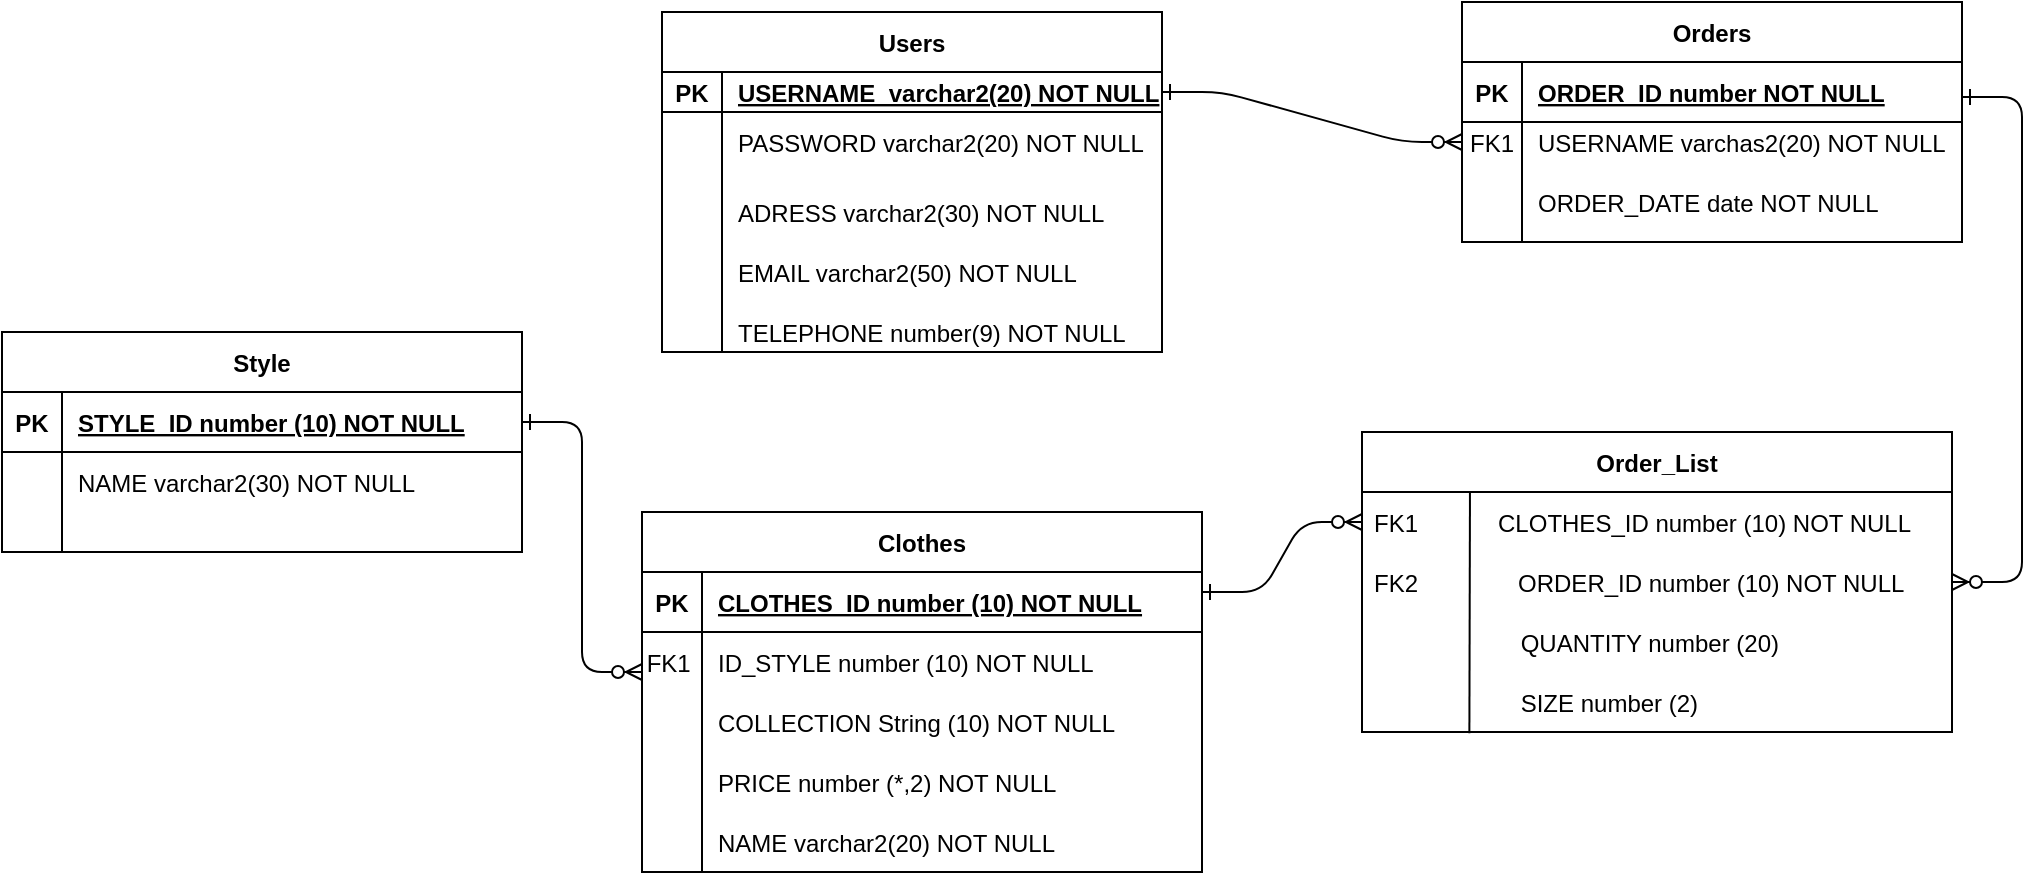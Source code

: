 <mxfile version="15.4.0" type="device" pages="4"><diagram id="R2lEEEUBdFMjLlhIrx00" name="Page-1"><mxGraphModel dx="1852" dy="1681" grid="1" gridSize="10" guides="1" tooltips="1" connect="1" arrows="1" fold="1" page="1" pageScale="1" pageWidth="850" pageHeight="1100" math="0" shadow="0" extFonts="Permanent Marker^https://fonts.googleapis.com/css?family=Permanent+Marker"><root><mxCell id="0"/><mxCell id="1" parent="0"/><mxCell id="C-vyLk0tnHw3VtMMgP7b-1" value="" style="edgeStyle=entityRelationEdgeStyle;endArrow=ERzeroToMany;startArrow=ERone;endFill=1;startFill=0;" parent="1" source="C-vyLk0tnHw3VtMMgP7b-24" target="C-vyLk0tnHw3VtMMgP7b-6" edge="1"><mxGeometry width="100" height="100" relative="1" as="geometry"><mxPoint x="340" y="720" as="sourcePoint"/><mxPoint x="440" y="620" as="targetPoint"/></mxGeometry></mxCell><mxCell id="C-vyLk0tnHw3VtMMgP7b-2" value="Orders" style="shape=table;startSize=30;container=1;collapsible=1;childLayout=tableLayout;fixedRows=1;rowLines=0;fontStyle=1;align=center;resizeLast=1;" parent="1" vertex="1"><mxGeometry x="470" y="-65" width="250" height="120" as="geometry"/></mxCell><mxCell id="C-vyLk0tnHw3VtMMgP7b-3" value="" style="shape=partialRectangle;collapsible=0;dropTarget=0;pointerEvents=0;fillColor=none;points=[[0,0.5],[1,0.5]];portConstraint=eastwest;top=0;left=0;right=0;bottom=1;" parent="C-vyLk0tnHw3VtMMgP7b-2" vertex="1"><mxGeometry y="30" width="250" height="30" as="geometry"/></mxCell><mxCell id="C-vyLk0tnHw3VtMMgP7b-4" value="PK" style="shape=partialRectangle;overflow=hidden;connectable=0;fillColor=none;top=0;left=0;bottom=0;right=0;fontStyle=1;" parent="C-vyLk0tnHw3VtMMgP7b-3" vertex="1"><mxGeometry width="30" height="30" as="geometry"><mxRectangle width="30" height="30" as="alternateBounds"/></mxGeometry></mxCell><mxCell id="C-vyLk0tnHw3VtMMgP7b-5" value="ORDER_ID number NOT NULL " style="shape=partialRectangle;overflow=hidden;connectable=0;fillColor=none;top=0;left=0;bottom=0;right=0;align=left;spacingLeft=6;fontStyle=5;" parent="C-vyLk0tnHw3VtMMgP7b-3" vertex="1"><mxGeometry x="30" width="220" height="30" as="geometry"><mxRectangle width="220" height="30" as="alternateBounds"/></mxGeometry></mxCell><mxCell id="C-vyLk0tnHw3VtMMgP7b-6" value="" style="shape=partialRectangle;collapsible=0;dropTarget=0;pointerEvents=0;fillColor=none;points=[[0,0.5],[1,0.5]];portConstraint=eastwest;top=0;left=0;right=0;bottom=0;" parent="C-vyLk0tnHw3VtMMgP7b-2" vertex="1"><mxGeometry y="60" width="250" height="20" as="geometry"/></mxCell><mxCell id="C-vyLk0tnHw3VtMMgP7b-7" value="FK1" style="shape=partialRectangle;overflow=hidden;connectable=0;fillColor=none;top=0;left=0;bottom=0;right=0;" parent="C-vyLk0tnHw3VtMMgP7b-6" vertex="1"><mxGeometry width="30" height="20" as="geometry"><mxRectangle width="30" height="20" as="alternateBounds"/></mxGeometry></mxCell><mxCell id="C-vyLk0tnHw3VtMMgP7b-8" value="USERNAME varchas2(20) NOT NULL" style="shape=partialRectangle;overflow=hidden;connectable=0;fillColor=none;top=0;left=0;bottom=0;right=0;align=left;spacingLeft=6;" parent="C-vyLk0tnHw3VtMMgP7b-6" vertex="1"><mxGeometry x="30" width="220" height="20" as="geometry"><mxRectangle width="220" height="20" as="alternateBounds"/></mxGeometry></mxCell><mxCell id="C-vyLk0tnHw3VtMMgP7b-9" value="" style="shape=partialRectangle;collapsible=0;dropTarget=0;pointerEvents=0;fillColor=none;points=[[0,0.5],[1,0.5]];portConstraint=eastwest;top=0;left=0;right=0;bottom=0;" parent="C-vyLk0tnHw3VtMMgP7b-2" vertex="1"><mxGeometry y="80" width="250" height="40" as="geometry"/></mxCell><mxCell id="C-vyLk0tnHw3VtMMgP7b-10" value="" style="shape=partialRectangle;overflow=hidden;connectable=0;fillColor=none;top=0;left=0;bottom=0;right=0;" parent="C-vyLk0tnHw3VtMMgP7b-9" vertex="1"><mxGeometry width="30" height="40" as="geometry"><mxRectangle width="30" height="40" as="alternateBounds"/></mxGeometry></mxCell><mxCell id="C-vyLk0tnHw3VtMMgP7b-11" value="" style="shape=partialRectangle;overflow=hidden;connectable=0;fillColor=none;top=0;left=0;bottom=0;right=0;align=left;spacingLeft=6;" parent="C-vyLk0tnHw3VtMMgP7b-9" vertex="1"><mxGeometry x="30" width="220" height="40" as="geometry"><mxRectangle width="220" height="40" as="alternateBounds"/></mxGeometry></mxCell><mxCell id="C-vyLk0tnHw3VtMMgP7b-13" value="Clothes" style="shape=table;startSize=30;container=1;collapsible=1;childLayout=tableLayout;fixedRows=1;rowLines=0;fontStyle=1;align=center;resizeLast=1;" parent="1" vertex="1"><mxGeometry x="60" y="190" width="280" height="180" as="geometry"/></mxCell><mxCell id="C-vyLk0tnHw3VtMMgP7b-14" value="" style="shape=partialRectangle;collapsible=0;dropTarget=0;pointerEvents=0;fillColor=none;points=[[0,0.5],[1,0.5]];portConstraint=eastwest;top=0;left=0;right=0;bottom=1;" parent="C-vyLk0tnHw3VtMMgP7b-13" vertex="1"><mxGeometry y="30" width="280" height="30" as="geometry"/></mxCell><mxCell id="C-vyLk0tnHw3VtMMgP7b-15" value="PK" style="shape=partialRectangle;overflow=hidden;connectable=0;fillColor=none;top=0;left=0;bottom=0;right=0;fontStyle=1;" parent="C-vyLk0tnHw3VtMMgP7b-14" vertex="1"><mxGeometry width="30" height="30" as="geometry"><mxRectangle width="30" height="30" as="alternateBounds"/></mxGeometry></mxCell><mxCell id="C-vyLk0tnHw3VtMMgP7b-16" value="CLOTHES_ID number (10) NOT NULL " style="shape=partialRectangle;overflow=hidden;connectable=0;fillColor=none;top=0;left=0;bottom=0;right=0;align=left;spacingLeft=6;fontStyle=5;" parent="C-vyLk0tnHw3VtMMgP7b-14" vertex="1"><mxGeometry x="30" width="250" height="30" as="geometry"><mxRectangle width="250" height="30" as="alternateBounds"/></mxGeometry></mxCell><mxCell id="C-vyLk0tnHw3VtMMgP7b-17" value="" style="shape=partialRectangle;collapsible=0;dropTarget=0;pointerEvents=0;fillColor=none;points=[[0,0.5],[1,0.5]];portConstraint=eastwest;top=0;left=0;right=0;bottom=0;" parent="C-vyLk0tnHw3VtMMgP7b-13" vertex="1"><mxGeometry y="60" width="280" height="30" as="geometry"/></mxCell><mxCell id="C-vyLk0tnHw3VtMMgP7b-18" value="FK1 " style="shape=partialRectangle;overflow=hidden;connectable=0;fillColor=none;top=0;left=0;bottom=0;right=0;" parent="C-vyLk0tnHw3VtMMgP7b-17" vertex="1"><mxGeometry width="30" height="30" as="geometry"><mxRectangle width="30" height="30" as="alternateBounds"/></mxGeometry></mxCell><mxCell id="C-vyLk0tnHw3VtMMgP7b-19" value="ID_STYLE number (10) NOT NULL" style="shape=partialRectangle;overflow=hidden;connectable=0;fillColor=none;top=0;left=0;bottom=0;right=0;align=left;spacingLeft=6;" parent="C-vyLk0tnHw3VtMMgP7b-17" vertex="1"><mxGeometry x="30" width="250" height="30" as="geometry"><mxRectangle width="250" height="30" as="alternateBounds"/></mxGeometry></mxCell><mxCell id="C-vyLk0tnHw3VtMMgP7b-20" value="" style="shape=partialRectangle;collapsible=0;dropTarget=0;pointerEvents=0;fillColor=none;points=[[0,0.5],[1,0.5]];portConstraint=eastwest;top=0;left=0;right=0;bottom=0;" parent="C-vyLk0tnHw3VtMMgP7b-13" vertex="1"><mxGeometry y="90" width="280" height="30" as="geometry"/></mxCell><mxCell id="C-vyLk0tnHw3VtMMgP7b-21" value="" style="shape=partialRectangle;overflow=hidden;connectable=0;fillColor=none;top=0;left=0;bottom=0;right=0;" parent="C-vyLk0tnHw3VtMMgP7b-20" vertex="1"><mxGeometry width="30" height="30" as="geometry"><mxRectangle width="30" height="30" as="alternateBounds"/></mxGeometry></mxCell><mxCell id="C-vyLk0tnHw3VtMMgP7b-22" value="" style="shape=partialRectangle;overflow=hidden;connectable=0;fillColor=none;top=0;left=0;bottom=0;right=0;align=left;spacingLeft=6;" parent="C-vyLk0tnHw3VtMMgP7b-20" vertex="1"><mxGeometry x="30" width="250" height="30" as="geometry"><mxRectangle width="250" height="30" as="alternateBounds"/></mxGeometry></mxCell><mxCell id="C-vyLk0tnHw3VtMMgP7b-23" value="Users" style="shape=table;startSize=30;container=1;collapsible=1;childLayout=tableLayout;fixedRows=1;rowLines=0;fontStyle=1;align=center;resizeLast=1;" parent="1" vertex="1"><mxGeometry x="70" y="-60" width="250" height="170" as="geometry"/></mxCell><mxCell id="C-vyLk0tnHw3VtMMgP7b-24" value="" style="shape=partialRectangle;collapsible=0;dropTarget=0;pointerEvents=0;fillColor=none;points=[[0,0.5],[1,0.5]];portConstraint=eastwest;top=0;left=0;right=0;bottom=1;" parent="C-vyLk0tnHw3VtMMgP7b-23" vertex="1"><mxGeometry y="30" width="250" height="20" as="geometry"/></mxCell><mxCell id="C-vyLk0tnHw3VtMMgP7b-25" value="PK" style="shape=partialRectangle;overflow=hidden;connectable=0;fillColor=none;top=0;left=0;bottom=0;right=0;fontStyle=1;" parent="C-vyLk0tnHw3VtMMgP7b-24" vertex="1"><mxGeometry width="30" height="20" as="geometry"><mxRectangle width="30" height="20" as="alternateBounds"/></mxGeometry></mxCell><mxCell id="C-vyLk0tnHw3VtMMgP7b-26" value="USERNAME  varchar2(20) NOT NULL" style="shape=partialRectangle;overflow=hidden;connectable=0;fillColor=none;top=0;left=0;bottom=0;right=0;align=left;spacingLeft=6;fontStyle=5;" parent="C-vyLk0tnHw3VtMMgP7b-24" vertex="1"><mxGeometry x="30" width="220" height="20" as="geometry"><mxRectangle width="220" height="20" as="alternateBounds"/></mxGeometry></mxCell><mxCell id="C-vyLk0tnHw3VtMMgP7b-27" value="" style="shape=partialRectangle;collapsible=0;dropTarget=0;pointerEvents=0;fillColor=none;points=[[0,0.5],[1,0.5]];portConstraint=eastwest;top=0;left=0;right=0;bottom=0;" parent="C-vyLk0tnHw3VtMMgP7b-23" vertex="1"><mxGeometry y="50" width="250" height="30" as="geometry"/></mxCell><mxCell id="C-vyLk0tnHw3VtMMgP7b-28" value="" style="shape=partialRectangle;overflow=hidden;connectable=0;fillColor=none;top=0;left=0;bottom=0;right=0;" parent="C-vyLk0tnHw3VtMMgP7b-27" vertex="1"><mxGeometry width="30" height="30" as="geometry"><mxRectangle width="30" height="30" as="alternateBounds"/></mxGeometry></mxCell><mxCell id="C-vyLk0tnHw3VtMMgP7b-29" value="PASSWORD varchar2(20) NOT NULL" style="shape=partialRectangle;overflow=hidden;connectable=0;fillColor=none;top=0;left=0;bottom=0;right=0;align=left;spacingLeft=6;" parent="C-vyLk0tnHw3VtMMgP7b-27" vertex="1"><mxGeometry x="30" width="220" height="30" as="geometry"><mxRectangle width="220" height="30" as="alternateBounds"/></mxGeometry></mxCell><mxCell id="tKRHExsTgoqtLo0BXKc1-2" value="ADRESS varchar2(30) NOT NULL" style="shape=partialRectangle;overflow=hidden;connectable=0;fillColor=none;top=0;left=0;bottom=0;right=0;align=left;spacingLeft=6;" parent="1" vertex="1"><mxGeometry x="100" y="25" width="220" height="30" as="geometry"><mxRectangle width="220" height="30" as="alternateBounds"/></mxGeometry></mxCell><mxCell id="tKRHExsTgoqtLo0BXKc1-3" value="EMAIL varchar2(50) NOT NULL" style="shape=partialRectangle;overflow=hidden;connectable=0;fillColor=none;top=0;left=0;bottom=0;right=0;align=left;spacingLeft=6;" parent="1" vertex="1"><mxGeometry x="100" y="55" width="220" height="30" as="geometry"><mxRectangle width="220" height="30" as="alternateBounds"/></mxGeometry></mxCell><mxCell id="tKRHExsTgoqtLo0BXKc1-4" value="TELEPHONE number(9) NOT NULL" style="shape=partialRectangle;overflow=hidden;connectable=0;fillColor=none;top=0;left=0;bottom=0;right=0;align=left;spacingLeft=6;" parent="1" vertex="1"><mxGeometry x="100" y="85" width="220" height="30" as="geometry"><mxRectangle width="220" height="30" as="alternateBounds"/></mxGeometry></mxCell><mxCell id="tKRHExsTgoqtLo0BXKc1-6" value="ORDER_DATE date NOT NULL" style="shape=partialRectangle;overflow=hidden;connectable=0;fillColor=none;top=0;left=0;bottom=0;right=0;align=left;spacingLeft=6;" parent="1" vertex="1"><mxGeometry x="500" y="15" width="220" height="40" as="geometry"><mxRectangle width="220" height="40" as="alternateBounds"/></mxGeometry></mxCell><mxCell id="tKRHExsTgoqtLo0BXKc1-10" value="COLLECTION String (10) NOT NULL" style="shape=partialRectangle;overflow=hidden;connectable=0;fillColor=none;top=0;left=0;bottom=0;right=0;align=left;spacingLeft=6;" parent="1" vertex="1"><mxGeometry x="90" y="280" width="240" height="30" as="geometry"><mxRectangle width="220" height="30" as="alternateBounds"/></mxGeometry></mxCell><mxCell id="tKRHExsTgoqtLo0BXKc1-11" value="PRICE number (*,2) NOT NULL" style="shape=partialRectangle;overflow=hidden;connectable=0;fillColor=none;top=0;left=0;bottom=0;right=0;align=left;spacingLeft=6;" parent="1" vertex="1"><mxGeometry x="90" y="310" width="220" height="30" as="geometry"><mxRectangle width="220" height="30" as="alternateBounds"/></mxGeometry></mxCell><mxCell id="tKRHExsTgoqtLo0BXKc1-59" value="Style" style="shape=table;startSize=30;container=1;collapsible=1;childLayout=tableLayout;fixedRows=1;rowLines=0;fontStyle=1;align=center;resizeLast=1;" parent="1" vertex="1"><mxGeometry x="-260" y="100" width="260" height="110" as="geometry"/></mxCell><mxCell id="tKRHExsTgoqtLo0BXKc1-60" value="" style="shape=partialRectangle;collapsible=0;dropTarget=0;pointerEvents=0;fillColor=none;points=[[0,0.5],[1,0.5]];portConstraint=eastwest;top=0;left=0;right=0;bottom=1;" parent="tKRHExsTgoqtLo0BXKc1-59" vertex="1"><mxGeometry y="30" width="260" height="30" as="geometry"/></mxCell><mxCell id="tKRHExsTgoqtLo0BXKc1-61" value="PK" style="shape=partialRectangle;overflow=hidden;connectable=0;fillColor=none;top=0;left=0;bottom=0;right=0;fontStyle=1;" parent="tKRHExsTgoqtLo0BXKc1-60" vertex="1"><mxGeometry width="30" height="30" as="geometry"><mxRectangle width="30" height="30" as="alternateBounds"/></mxGeometry></mxCell><mxCell id="tKRHExsTgoqtLo0BXKc1-62" value="STYLE_ID number (10) NOT NULL " style="shape=partialRectangle;overflow=hidden;connectable=0;fillColor=none;top=0;left=0;bottom=0;right=0;align=left;spacingLeft=6;fontStyle=5;" parent="tKRHExsTgoqtLo0BXKc1-60" vertex="1"><mxGeometry x="30" width="230" height="30" as="geometry"><mxRectangle width="230" height="30" as="alternateBounds"/></mxGeometry></mxCell><mxCell id="tKRHExsTgoqtLo0BXKc1-63" value="" style="shape=partialRectangle;collapsible=0;dropTarget=0;pointerEvents=0;fillColor=none;points=[[0,0.5],[1,0.5]];portConstraint=eastwest;top=0;left=0;right=0;bottom=0;" parent="tKRHExsTgoqtLo0BXKc1-59" vertex="1"><mxGeometry y="60" width="260" height="30" as="geometry"/></mxCell><mxCell id="tKRHExsTgoqtLo0BXKc1-64" value="" style="shape=partialRectangle;overflow=hidden;connectable=0;fillColor=none;top=0;left=0;bottom=0;right=0;" parent="tKRHExsTgoqtLo0BXKc1-63" vertex="1"><mxGeometry width="30" height="30" as="geometry"><mxRectangle width="30" height="30" as="alternateBounds"/></mxGeometry></mxCell><mxCell id="tKRHExsTgoqtLo0BXKc1-65" value="NAME varchar2(30) NOT NULL" style="shape=partialRectangle;overflow=hidden;connectable=0;fillColor=none;top=0;left=0;bottom=0;right=0;align=left;spacingLeft=6;" parent="tKRHExsTgoqtLo0BXKc1-63" vertex="1"><mxGeometry x="30" width="230" height="30" as="geometry"><mxRectangle width="230" height="30" as="alternateBounds"/></mxGeometry></mxCell><mxCell id="tKRHExsTgoqtLo0BXKc1-66" value="" style="shape=partialRectangle;collapsible=0;dropTarget=0;pointerEvents=0;fillColor=none;points=[[0,0.5],[1,0.5]];portConstraint=eastwest;top=0;left=0;right=0;bottom=0;" parent="tKRHExsTgoqtLo0BXKc1-59" vertex="1"><mxGeometry y="90" width="260" height="20" as="geometry"/></mxCell><mxCell id="tKRHExsTgoqtLo0BXKc1-67" value="" style="shape=partialRectangle;overflow=hidden;connectable=0;fillColor=none;top=0;left=0;bottom=0;right=0;" parent="tKRHExsTgoqtLo0BXKc1-66" vertex="1"><mxGeometry width="30" height="20" as="geometry"><mxRectangle width="30" height="20" as="alternateBounds"/></mxGeometry></mxCell><mxCell id="tKRHExsTgoqtLo0BXKc1-68" value="" style="shape=partialRectangle;overflow=hidden;connectable=0;fillColor=none;top=0;left=0;bottom=0;right=0;align=left;spacingLeft=6;" parent="tKRHExsTgoqtLo0BXKc1-66" vertex="1"><mxGeometry x="30" width="230" height="20" as="geometry"><mxRectangle width="230" height="20" as="alternateBounds"/></mxGeometry></mxCell><mxCell id="tKRHExsTgoqtLo0BXKc1-80" value="" style="edgeStyle=entityRelationEdgeStyle;endArrow=ERzeroToMany;startArrow=ERone;endFill=1;startFill=0;exitX=1;exitY=0.5;exitDx=0;exitDy=0;" parent="1" source="tKRHExsTgoqtLo0BXKc1-60" edge="1"><mxGeometry width="100" height="100" relative="1" as="geometry"><mxPoint x="-220" y="230" as="sourcePoint"/><mxPoint x="60" y="270" as="targetPoint"/></mxGeometry></mxCell><mxCell id="tKRHExsTgoqtLo0BXKc1-83" value="" style="endArrow=none;html=1;rounded=0;exitX=0.12;exitY=1;exitDx=0;exitDy=0;exitPerimeter=0;" parent="1" source="C-vyLk0tnHw3VtMMgP7b-27" edge="1"><mxGeometry width="50" height="50" relative="1" as="geometry"><mxPoint x="110" y="30" as="sourcePoint"/><mxPoint x="100" y="110" as="targetPoint"/></mxGeometry></mxCell><mxCell id="tKRHExsTgoqtLo0BXKc1-85" value="" style="endArrow=none;html=1;rounded=0;" parent="1" edge="1"><mxGeometry width="50" height="50" relative="1" as="geometry"><mxPoint x="90" y="310" as="sourcePoint"/><mxPoint x="90" y="370" as="targetPoint"/></mxGeometry></mxCell><mxCell id="tKRHExsTgoqtLo0BXKc1-86" value="NAME varchar2(20) NOT NULL" style="shape=partialRectangle;overflow=hidden;connectable=0;fillColor=none;top=0;left=0;bottom=0;right=0;align=left;spacingLeft=6;" parent="1" vertex="1"><mxGeometry x="90" y="340" width="220" height="30" as="geometry"><mxRectangle width="220" height="30" as="alternateBounds"/></mxGeometry></mxCell><mxCell id="tKRHExsTgoqtLo0BXKc1-115" value="Order_List" style="swimlane;fontStyle=1;childLayout=stackLayout;horizontal=1;startSize=30;horizontalStack=0;resizeParent=1;resizeParentMax=0;resizeLast=0;collapsible=1;marginBottom=0;" parent="1" vertex="1"><mxGeometry x="420" y="150" width="295" height="150" as="geometry"/></mxCell><mxCell id="tKRHExsTgoqtLo0BXKc1-116" value="FK1            CLOTHES_ID number (10) NOT NULL" style="text;strokeColor=none;fillColor=none;align=left;verticalAlign=middle;spacingLeft=4;spacingRight=4;overflow=hidden;points=[[0,0.5],[1,0.5]];portConstraint=eastwest;rotatable=0;" parent="tKRHExsTgoqtLo0BXKc1-115" vertex="1"><mxGeometry y="30" width="295" height="30" as="geometry"/></mxCell><mxCell id="tKRHExsTgoqtLo0BXKc1-117" value="FK2               ORDER_ID number (10) NOT NULL" style="text;strokeColor=none;fillColor=none;align=left;verticalAlign=middle;spacingLeft=4;spacingRight=4;overflow=hidden;points=[[0,0.5],[1,0.5]];portConstraint=eastwest;rotatable=0;" parent="tKRHExsTgoqtLo0BXKc1-115" vertex="1"><mxGeometry y="60" width="295" height="30" as="geometry"/></mxCell><mxCell id="tKRHExsTgoqtLo0BXKc1-119" value="" style="endArrow=none;html=1;rounded=0;exitX=0.182;exitY=1.019;exitDx=0;exitDy=0;exitPerimeter=0;entryX=0.183;entryY=-0.011;entryDx=0;entryDy=0;entryPerimeter=0;" parent="tKRHExsTgoqtLo0BXKc1-115" source="DruqsESYoznWe8HXGqOc-17" target="tKRHExsTgoqtLo0BXKc1-116" edge="1"><mxGeometry width="50" height="50" relative="1" as="geometry"><mxPoint x="-95" y="60" as="sourcePoint"/><mxPoint x="63" y="45" as="targetPoint"/></mxGeometry></mxCell><mxCell id="tKRHExsTgoqtLo0BXKc1-118" value="                      QUANTITY number (20) " style="text;strokeColor=none;fillColor=none;align=left;verticalAlign=middle;spacingLeft=4;spacingRight=4;overflow=hidden;points=[[0,0.5],[1,0.5]];portConstraint=eastwest;rotatable=0;" parent="tKRHExsTgoqtLo0BXKc1-115" vertex="1"><mxGeometry y="90" width="295" height="30" as="geometry"/></mxCell><mxCell id="DruqsESYoznWe8HXGqOc-17" value="                      SIZE number (2) " style="text;strokeColor=none;fillColor=none;align=left;verticalAlign=middle;spacingLeft=4;spacingRight=4;overflow=hidden;points=[[0,0.5],[1,0.5]];portConstraint=eastwest;rotatable=0;" parent="tKRHExsTgoqtLo0BXKc1-115" vertex="1"><mxGeometry y="120" width="295" height="30" as="geometry"/></mxCell><mxCell id="tKRHExsTgoqtLo0BXKc1-121" value="" style="edgeStyle=entityRelationEdgeStyle;endArrow=ERzeroToMany;startArrow=ERone;endFill=1;startFill=0;entryX=1;entryY=0.5;entryDx=0;entryDy=0;" parent="1" target="tKRHExsTgoqtLo0BXKc1-117" edge="1"><mxGeometry width="100" height="100" relative="1" as="geometry"><mxPoint x="720" y="-17.5" as="sourcePoint"/><mxPoint x="870" y="7.5" as="targetPoint"/></mxGeometry></mxCell><mxCell id="tKRHExsTgoqtLo0BXKc1-122" value="" style="edgeStyle=entityRelationEdgeStyle;endArrow=ERzeroToMany;startArrow=ERone;endFill=1;startFill=0;entryX=0;entryY=0.5;entryDx=0;entryDy=0;" parent="1" target="tKRHExsTgoqtLo0BXKc1-116" edge="1"><mxGeometry width="100" height="100" relative="1" as="geometry"><mxPoint x="340" y="230" as="sourcePoint"/><mxPoint x="520" y="170" as="targetPoint"/></mxGeometry></mxCell></root></mxGraphModel></diagram><diagram id="W8pfM0VmNP8GSMFWtc4r" name="Page-2"><mxGraphModel dx="852" dy="494" grid="1" gridSize="10" guides="1" tooltips="1" connect="1" arrows="1" fold="1" page="1" pageScale="1" pageWidth="827" pageHeight="1169" math="0" shadow="0"><root><mxCell id="0"/><mxCell id="1" parent="0"/><mxCell id="J_w1bsgpZs6p88qg9aol-1" value="Actor" style="shape=umlActor;verticalLabelPosition=bottom;verticalAlign=top;html=1;outlineConnect=0;fontSize=6;" parent="1" vertex="1"><mxGeometry x="130" y="110" width="30" height="60" as="geometry"/></mxCell><mxCell id="J_w1bsgpZs6p88qg9aol-2" value="&lt;font style=&quot;font-size: 14px;&quot;&gt;log in&lt;/font&gt;" style="ellipse;whiteSpace=wrap;html=1;fontSize=6;" parent="1" vertex="1"><mxGeometry x="330" y="40" width="70" height="40" as="geometry"/></mxCell><mxCell id="J_w1bsgpZs6p88qg9aol-4" value="&lt;font style=&quot;font-size: 14px;&quot;&gt;edit user&lt;/font&gt;" style="ellipse;whiteSpace=wrap;html=1;fontSize=6;" parent="1" vertex="1"><mxGeometry x="330" y="130" width="70" height="40" as="geometry"/></mxCell><mxCell id="J_w1bsgpZs6p88qg9aol-5" value="&lt;font style=&quot;font-size: 14px;&quot;&gt;create order&lt;/font&gt;" style="ellipse;whiteSpace=wrap;html=1;fontSize=6;" parent="1" vertex="1"><mxGeometry x="330" y="220" width="70" height="40" as="geometry"/></mxCell><mxCell id="J_w1bsgpZs6p88qg9aol-6" value="&lt;font style=&quot;font-size: 14px;&quot;&gt;edit order&lt;/font&gt;" style="ellipse;whiteSpace=wrap;html=1;fontSize=6;" parent="1" vertex="1"><mxGeometry x="330" y="320" width="70" height="40" as="geometry"/></mxCell><mxCell id="J_w1bsgpZs6p88qg9aol-7" value="&lt;font style=&quot;font-size: 14px;&quot;&gt;consult order&lt;/font&gt;" style="ellipse;whiteSpace=wrap;html=1;fontSize=6;" parent="1" vertex="1"><mxGeometry x="330" y="410" width="70" height="40" as="geometry"/></mxCell><mxCell id="J_w1bsgpZs6p88qg9aol-8" value="" style="endArrow=classic;html=1;rounded=0;fontSize=14;entryX=0;entryY=0.75;entryDx=0;entryDy=0;entryPerimeter=0;" parent="1" target="J_w1bsgpZs6p88qg9aol-2" edge="1"><mxGeometry width="50" height="50" relative="1" as="geometry"><mxPoint x="170" y="120" as="sourcePoint"/><mxPoint x="220" y="70" as="targetPoint"/></mxGeometry></mxCell><mxCell id="J_w1bsgpZs6p88qg9aol-9" value="" style="endArrow=classic;html=1;rounded=0;fontSize=14;entryX=0;entryY=0.5;entryDx=0;entryDy=0;" parent="1" target="J_w1bsgpZs6p88qg9aol-4" edge="1"><mxGeometry width="50" height="50" relative="1" as="geometry"><mxPoint x="170" y="160" as="sourcePoint"/><mxPoint x="330" y="110" as="targetPoint"/></mxGeometry></mxCell><mxCell id="J_w1bsgpZs6p88qg9aol-10" value="" style="endArrow=classic;html=1;rounded=0;fontSize=14;entryX=0;entryY=0.5;entryDx=0;entryDy=0;" parent="1" target="J_w1bsgpZs6p88qg9aol-5" edge="1"><mxGeometry width="50" height="50" relative="1" as="geometry"><mxPoint x="170" y="180" as="sourcePoint"/><mxPoint x="330" y="230" as="targetPoint"/></mxGeometry></mxCell><mxCell id="J_w1bsgpZs6p88qg9aol-11" value="" style="endArrow=classic;html=1;rounded=0;fontSize=14;entryX=0;entryY=0.25;entryDx=0;entryDy=0;entryPerimeter=0;" parent="1" target="J_w1bsgpZs6p88qg9aol-6" edge="1"><mxGeometry width="50" height="50" relative="1" as="geometry"><mxPoint x="160" y="190" as="sourcePoint"/><mxPoint x="300" y="230" as="targetPoint"/></mxGeometry></mxCell><mxCell id="J_w1bsgpZs6p88qg9aol-12" value="" style="endArrow=classic;html=1;rounded=0;fontSize=14;entryX=0;entryY=0.25;entryDx=0;entryDy=0;entryPerimeter=0;" parent="1" target="J_w1bsgpZs6p88qg9aol-7" edge="1"><mxGeometry width="50" height="50" relative="1" as="geometry"><mxPoint x="140" y="200" as="sourcePoint"/><mxPoint x="270" y="270" as="targetPoint"/></mxGeometry></mxCell><mxCell id="J_w1bsgpZs6p88qg9aol-15" value="&lt;font style=&quot;font-size: 10px;&quot;&gt;Include&lt;/font&gt;" style="endArrow=block;endSize=16;endFill=0;html=1;rounded=0;fontSize=14;entryX=1;entryY=0.5;entryDx=0;entryDy=0;" parent="1" target="J_w1bsgpZs6p88qg9aol-5" edge="1"><mxGeometry x="0.023" y="-10" width="160" relative="1" as="geometry"><mxPoint x="400" y="429.41" as="sourcePoint"/><mxPoint x="506" y="429.41" as="targetPoint"/><Array as="points"><mxPoint x="520" y="330"/></Array><mxPoint y="3" as="offset"/></mxGeometry></mxCell><mxCell id="J_w1bsgpZs6p88qg9aol-16" value="&lt;font style=&quot;font-size: 10px;&quot;&gt;Include&lt;/font&gt;" style="endArrow=block;endSize=16;endFill=0;html=1;rounded=0;fontSize=14;entryX=1;entryY=1;entryDx=0;entryDy=0;" parent="1" target="J_w1bsgpZs6p88qg9aol-2" edge="1"><mxGeometry x="0.023" y="-10" width="160" relative="1" as="geometry"><mxPoint x="400" y="140" as="sourcePoint"/><mxPoint x="410" y="70.0" as="targetPoint"/><Array as="points"><mxPoint x="410" y="120"/></Array><mxPoint y="3" as="offset"/></mxGeometry></mxCell><mxCell id="J_w1bsgpZs6p88qg9aol-17" value="&lt;font style=&quot;font-size: 10px;&quot;&gt;Include&lt;/font&gt;" style="endArrow=block;endSize=16;endFill=0;html=1;rounded=0;fontSize=14;entryX=1;entryY=0.5;entryDx=0;entryDy=0;" parent="1" source="J_w1bsgpZs6p88qg9aol-5" target="J_w1bsgpZs6p88qg9aol-2" edge="1"><mxGeometry x="0.047" y="-4" width="160" relative="1" as="geometry"><mxPoint x="420" y="244.71" as="sourcePoint"/><mxPoint x="420" y="55.3" as="targetPoint"/><Array as="points"><mxPoint x="500" y="140"/></Array><mxPoint as="offset"/></mxGeometry></mxCell><mxCell id="J_w1bsgpZs6p88qg9aol-18" value="&lt;font style=&quot;font-size: 10px;&quot;&gt;Include&lt;/font&gt;" style="endArrow=block;endSize=16;endFill=0;html=1;rounded=0;fontSize=14;exitX=0.5;exitY=0;exitDx=0;exitDy=0;entryX=0.5;entryY=1;entryDx=0;entryDy=0;" parent="1" source="J_w1bsgpZs6p88qg9aol-6" target="J_w1bsgpZs6p88qg9aol-5" edge="1"><mxGeometry x="0.023" y="-10" width="160" relative="1" as="geometry"><mxPoint x="410" y="439.41" as="sourcePoint"/><mxPoint x="370" y="260" as="targetPoint"/><Array as="points"/><mxPoint y="3" as="offset"/></mxGeometry></mxCell><mxCell id="ze39SmrED47gm52_lHQ1-1" value="&lt;font style=&quot;font-size: 14px;&quot;&gt;see catalog&lt;/font&gt;" style="ellipse;whiteSpace=wrap;html=1;fontSize=6;" parent="1" vertex="1"><mxGeometry x="170" y="10" width="70" height="40" as="geometry"/></mxCell><mxCell id="ze39SmrED47gm52_lHQ1-2" value="&lt;font style=&quot;font-size: 10px;&quot;&gt;Extends&lt;/font&gt;" style="endArrow=block;endSize=16;endFill=0;html=1;rounded=0;fontSize=14;exitX=0;exitY=0;exitDx=0;exitDy=0;entryX=1;entryY=0.5;entryDx=0;entryDy=0;" parent="1" source="J_w1bsgpZs6p88qg9aol-2" target="ze39SmrED47gm52_lHQ1-1" edge="1"><mxGeometry x="-0.2" y="-1" width="160" relative="1" as="geometry"><mxPoint x="280" y="80" as="sourcePoint"/><mxPoint x="280" y="20" as="targetPoint"/><Array as="points"><mxPoint x="290" y="40"/></Array><mxPoint as="offset"/></mxGeometry></mxCell></root></mxGraphModel></diagram><diagram id="HsmyUi2CXOdLMjujwfLz" name="Page-3"><mxGraphModel dx="852" dy="494" grid="1" gridSize="10" guides="1" tooltips="1" connect="1" arrows="1" fold="1" page="1" pageScale="1" pageWidth="827" pageHeight="1169" math="0" shadow="0"><root><mxCell id="0"/><mxCell id="1" parent="0"/><mxCell id="uz0S_V7BIKx8bhO8SExJ-1" value="User" style="swimlane;fontStyle=0;childLayout=stackLayout;horizontal=1;startSize=26;fillColor=none;horizontalStack=0;resizeParent=1;resizeParentMax=0;resizeLast=0;collapsible=1;marginBottom=0;fontSize=10;" parent="1" vertex="1"><mxGeometry x="274" y="5" width="140" height="100" as="geometry"/></mxCell><mxCell id="uz0S_V7BIKx8bhO8SExJ-5" value="+ username: String&#10;+ psasword: String&#10;+ adress: String&#10;+ email: String&#10;+ phone number: String&#10;&#10;" style="text;strokeColor=none;fillColor=none;align=left;verticalAlign=top;spacingLeft=4;spacingRight=4;overflow=hidden;rotatable=0;points=[[0,0.5],[1,0.5]];portConstraint=eastwest;fontSize=10;" parent="uz0S_V7BIKx8bhO8SExJ-1" vertex="1"><mxGeometry y="26" width="140" height="74" as="geometry"/></mxCell><mxCell id="uz0S_V7BIKx8bhO8SExJ-6" value="Order" style="swimlane;fontStyle=0;childLayout=stackLayout;horizontal=1;startSize=26;fillColor=none;horizontalStack=0;resizeParent=1;resizeParentMax=0;resizeLast=0;collapsible=1;marginBottom=0;fontSize=10;" parent="1" vertex="1"><mxGeometry x="520" y="200" width="140" height="80" as="geometry"/></mxCell><mxCell id="uz0S_V7BIKx8bhO8SExJ-7" value="+ order_id: int&#10;+ username: String&#10;+ order_date: String&#10;" style="text;strokeColor=none;fillColor=none;align=left;verticalAlign=top;spacingLeft=4;spacingRight=4;overflow=hidden;rotatable=0;points=[[0,0.5],[1,0.5]];portConstraint=eastwest;fontSize=10;" parent="uz0S_V7BIKx8bhO8SExJ-6" vertex="1"><mxGeometry y="26" width="140" height="54" as="geometry"/></mxCell><mxCell id="xWcNvHd-fi1DZGfR8bdZ-1" value="Clothes" style="swimlane;fontStyle=0;childLayout=stackLayout;horizontal=1;startSize=26;fillColor=none;horizontalStack=0;resizeParent=1;resizeParentMax=0;resizeLast=0;collapsible=1;marginBottom=0;fontSize=10;" parent="1" vertex="1"><mxGeometry x="240" y="200" width="140" height="100" as="geometry"/></mxCell><mxCell id="xWcNvHd-fi1DZGfR8bdZ-2" value="+ clothes_id: int&#10;+ style_id: int&#10;+ collection: String&#10;+ price: int&#10;+ name: String&#10;&#10;" style="text;strokeColor=none;fillColor=none;align=left;verticalAlign=top;spacingLeft=4;spacingRight=4;overflow=hidden;rotatable=0;points=[[0,0.5],[1,0.5]];portConstraint=eastwest;fontSize=10;" parent="xWcNvHd-fi1DZGfR8bdZ-1" vertex="1"><mxGeometry y="26" width="140" height="74" as="geometry"/></mxCell><mxCell id="Mv5jNICRYTeByP_lk8K8-1" value="Styles" style="swimlane;fontStyle=0;childLayout=stackLayout;horizontal=1;startSize=26;fillColor=none;horizontalStack=0;resizeParent=1;resizeParentMax=0;resizeLast=0;collapsible=1;marginBottom=0;fontSize=10;" parent="1" vertex="1"><mxGeometry x="50" y="90" width="140" height="60" as="geometry"><mxRectangle x="50" y="90" width="60" height="26" as="alternateBounds"/></mxGeometry></mxCell><mxCell id="1u3Hmqozsn6rkUnNAg6q-1" value="" style="endArrow=diamondThin;endFill=1;endSize=24;html=1;rounded=0;edgeStyle=orthogonalEdgeStyle;entryX=0;entryY=0.5;entryDx=0;entryDy=0;startArrow=none;" parent="1" source="alOfYvIlUzbZx7b5yb8p-5" target="xWcNvHd-fi1DZGfR8bdZ-2" edge="1"><mxGeometry width="160" relative="1" as="geometry"><mxPoint x="115" y="170" as="sourcePoint"/><mxPoint x="240" y="210" as="targetPoint"/></mxGeometry></mxCell><mxCell id="1u3Hmqozsn6rkUnNAg6q-3" value="" style="endArrow=diamondThin;endFill=1;endSize=24;html=1;rounded=0;edgeStyle=orthogonalEdgeStyle;entryX=1;entryY=0.5;entryDx=0;entryDy=0;exitX=0;exitY=0.259;exitDx=0;exitDy=0;exitPerimeter=0;" parent="1" source="uz0S_V7BIKx8bhO8SExJ-7" target="xWcNvHd-fi1DZGfR8bdZ-2" edge="1"><mxGeometry width="160" relative="1" as="geometry"><mxPoint x="520" y="263" as="sourcePoint"/><mxPoint x="550" y="270" as="targetPoint"/></mxGeometry></mxCell><mxCell id="1u3Hmqozsn6rkUnNAg6q-4" value="" style="endArrow=diamondThin;endFill=1;endSize=24;html=1;rounded=0;edgeStyle=orthogonalEdgeStyle;entryX=1;entryY=0.5;entryDx=0;entryDy=0;exitX=0;exitY=0.074;exitDx=0;exitDy=0;exitPerimeter=0;" parent="1" source="uz0S_V7BIKx8bhO8SExJ-7" target="uz0S_V7BIKx8bhO8SExJ-5" edge="1"><mxGeometry width="160" relative="1" as="geometry"><mxPoint x="440" y="230" as="sourcePoint"/><mxPoint x="600" y="230" as="targetPoint"/></mxGeometry></mxCell><mxCell id="WW9-RRRK54FhRYit2UWi-1" value="" style="endArrow=open;endFill=1;endSize=12;html=1;rounded=0;edgeStyle=orthogonalEdgeStyle;exitX=0.429;exitY=0;exitDx=0;exitDy=0;exitPerimeter=0;entryX=0.5;entryY=1;entryDx=0;entryDy=0;" parent="1" source="xWcNvHd-fi1DZGfR8bdZ-1" target="alOfYvIlUzbZx7b5yb8p-12" edge="1"><mxGeometry width="160" relative="1" as="geometry"><mxPoint x="350" y="170" as="sourcePoint"/><mxPoint x="360" y="150" as="targetPoint"/><Array as="points"><mxPoint x="300" y="180"/><mxPoint x="344" y="180"/></Array></mxGeometry></mxCell><mxCell id="4hMlJVAX6pFbbVnpDs-G-1" value="Order_list" style="swimlane;fontStyle=0;childLayout=stackLayout;horizontal=1;startSize=26;fillColor=none;horizontalStack=0;resizeParent=1;resizeParentMax=0;resizeLast=0;collapsible=1;marginBottom=0;fontSize=10;" parent="1" vertex="1"><mxGeometry x="520" y="10" width="140" height="90" as="geometry"/></mxCell><mxCell id="4hMlJVAX6pFbbVnpDs-G-2" value="+ order_id: int&#10;+ clothes_id: int&#10;+ order_date: String&#10;+quantity: int&#10;" style="text;strokeColor=none;fillColor=none;align=left;verticalAlign=top;spacingLeft=4;spacingRight=4;overflow=hidden;rotatable=0;points=[[0,0.5],[1,0.5]];portConstraint=eastwest;fontSize=10;" parent="4hMlJVAX6pFbbVnpDs-G-1" vertex="1"><mxGeometry y="26" width="140" height="64" as="geometry"/></mxCell><mxCell id="Mv5jNICRYTeByP_lk8K8-2" value="+ style_id: int&#10;+ name: String&#10;" style="text;strokeColor=none;fillColor=none;align=left;verticalAlign=top;spacingLeft=4;spacingRight=4;overflow=hidden;rotatable=0;points=[[0,0.5],[1,0.5]];portConstraint=eastwest;fontSize=10;" parent="1" vertex="1"><mxGeometry x="50" y="116" width="140" height="34" as="geometry"/></mxCell><mxCell id="alOfYvIlUzbZx7b5yb8p-5" value="+ geters of all elements&lt;br&gt;+ seters of all elements" style="rounded=0;whiteSpace=wrap;html=1;fontSize=10;align=left;" vertex="1" parent="1"><mxGeometry x="50" y="150" width="140" height="30" as="geometry"/></mxCell><mxCell id="alOfYvIlUzbZx7b5yb8p-8" value="+ geters of all elements&lt;br&gt;+ seters of all elements" style="rounded=0;whiteSpace=wrap;html=1;fontSize=10;align=left;" vertex="1" parent="1"><mxGeometry x="240" y="300" width="140" height="30" as="geometry"/></mxCell><mxCell id="alOfYvIlUzbZx7b5yb8p-9" value="+ geters of all elements&lt;br&gt;+ seters of all elements" style="rounded=0;whiteSpace=wrap;html=1;fontSize=10;align=left;" vertex="1" parent="1"><mxGeometry x="520" y="280" width="140" height="30" as="geometry"/></mxCell><mxCell id="alOfYvIlUzbZx7b5yb8p-10" value="+ geters of all elements&lt;br&gt;+ seters of all elements" style="rounded=0;whiteSpace=wrap;html=1;fontSize=10;align=left;" vertex="1" parent="1"><mxGeometry x="520" y="100" width="140" height="30" as="geometry"/></mxCell><mxCell id="alOfYvIlUzbZx7b5yb8p-11" value="" style="endArrow=diamondThin;endFill=1;endSize=24;html=1;rounded=0;fontSize=10;edgeStyle=orthogonalEdgeStyle;exitX=0.5;exitY=1;exitDx=0;exitDy=0;entryX=0.5;entryY=0;entryDx=0;entryDy=0;" edge="1" parent="1" source="alOfYvIlUzbZx7b5yb8p-10" target="uz0S_V7BIKx8bhO8SExJ-6"><mxGeometry width="160" relative="1" as="geometry"><mxPoint x="570" y="160" as="sourcePoint"/><mxPoint x="590" y="190" as="targetPoint"/><Array as="points"/></mxGeometry></mxCell><mxCell id="alOfYvIlUzbZx7b5yb8p-12" value="+ geters of all elements&lt;br&gt;+ seters of all elements" style="rounded=0;whiteSpace=wrap;html=1;fontSize=10;align=left;" vertex="1" parent="1"><mxGeometry x="274" y="105" width="140" height="30" as="geometry"/></mxCell></root></mxGraphModel></diagram><diagram id="96wCf0qQOWrdsdQ8qGCc" name="Página-4"><mxGraphModel dx="1002" dy="581" grid="1" gridSize="10" guides="1" tooltips="1" connect="1" arrows="1" fold="1" page="1" pageScale="1" pageWidth="827" pageHeight="1169" math="0" shadow="0"><root><mxCell id="YgYiiNSd_KbqPC1D7s4l-0"/><mxCell id="YgYiiNSd_KbqPC1D7s4l-1" parent="YgYiiNSd_KbqPC1D7s4l-0"/><mxCell id="YgYiiNSd_KbqPC1D7s4l-2" value="MODIFY AN ORDER" style="text;html=1;align=center;verticalAlign=middle;resizable=0;points=[];autosize=1;strokeColor=none;fillColor=none;" parent="YgYiiNSd_KbqPC1D7s4l-1" vertex="1"><mxGeometry x="60" y="50" width="130" height="20" as="geometry"/></mxCell><mxCell id="YgYiiNSd_KbqPC1D7s4l-3" value="User" style="html=1;" parent="YgYiiNSd_KbqPC1D7s4l-1" vertex="1"><mxGeometry x="100" y="100" width="110" height="50" as="geometry"/></mxCell><mxCell id="YgYiiNSd_KbqPC1D7s4l-4" value="Web page" style="rounded=0;whiteSpace=wrap;html=1;" parent="YgYiiNSd_KbqPC1D7s4l-1" vertex="1"><mxGeometry x="414" y="100" width="120" height="50" as="geometry"/></mxCell><mxCell id="YgYiiNSd_KbqPC1D7s4l-5" value="" style="endArrow=none;dashed=1;html=1;rounded=0;" parent="YgYiiNSd_KbqPC1D7s4l-1" edge="1"><mxGeometry width="50" height="50" relative="1" as="geometry"><mxPoint x="160" y="552" as="sourcePoint"/><mxPoint x="160" y="150" as="targetPoint"/></mxGeometry></mxCell><mxCell id="YgYiiNSd_KbqPC1D7s4l-6" value="" style="endArrow=none;dashed=1;html=1;rounded=0;startArrow=none;" parent="YgYiiNSd_KbqPC1D7s4l-1" source="YgYiiNSd_KbqPC1D7s4l-25" edge="1"><mxGeometry width="50" height="50" relative="1" as="geometry"><mxPoint x="474" y="640" as="sourcePoint"/><mxPoint x="474" y="150" as="targetPoint"/></mxGeometry></mxCell><mxCell id="YgYiiNSd_KbqPC1D7s4l-7" value="Interface" style="rounded=0;whiteSpace=wrap;html=1;" parent="YgYiiNSd_KbqPC1D7s4l-1" vertex="1"><mxGeometry x="260" y="100" width="120" height="50" as="geometry"/></mxCell><mxCell id="YgYiiNSd_KbqPC1D7s4l-8" value="" style="endArrow=none;dashed=1;html=1;rounded=0;startArrow=none;" parent="YgYiiNSd_KbqPC1D7s4l-1" source="YgYiiNSd_KbqPC1D7s4l-21" edge="1"><mxGeometry width="50" height="50" relative="1" as="geometry"><mxPoint x="320" y="552" as="sourcePoint"/><mxPoint x="320" y="150" as="targetPoint"/></mxGeometry></mxCell><mxCell id="YgYiiNSd_KbqPC1D7s4l-9" value="" style="html=1;points=[];perimeter=orthogonalPerimeter;" parent="YgYiiNSd_KbqPC1D7s4l-1" vertex="1"><mxGeometry x="315" y="200" width="10" height="80" as="geometry"/></mxCell><mxCell id="YgYiiNSd_KbqPC1D7s4l-10" value="Click the button &quot;see order&quot;" style="html=1;verticalAlign=bottom;startArrow=oval;endArrow=block;startSize=8;rounded=0;" parent="YgYiiNSd_KbqPC1D7s4l-1" target="YgYiiNSd_KbqPC1D7s4l-9" edge="1"><mxGeometry relative="1" as="geometry"><mxPoint x="160" y="200" as="sourcePoint"/></mxGeometry></mxCell><mxCell id="YgYiiNSd_KbqPC1D7s4l-11" value="" style="html=1;points=[];perimeter=orthogonalPerimeter;" parent="YgYiiNSd_KbqPC1D7s4l-1" vertex="1"><mxGeometry x="469" y="270" width="10" height="80" as="geometry"/></mxCell><mxCell id="YgYiiNSd_KbqPC1D7s4l-12" value="Notify action" style="html=1;verticalAlign=bottom;endArrow=block;entryX=0;entryY=0;rounded=0;exitX=0.9;exitY=0.875;exitDx=0;exitDy=0;exitPerimeter=0;" parent="YgYiiNSd_KbqPC1D7s4l-1" source="YgYiiNSd_KbqPC1D7s4l-9" target="YgYiiNSd_KbqPC1D7s4l-11" edge="1"><mxGeometry relative="1" as="geometry"><mxPoint x="399" y="270" as="sourcePoint"/></mxGeometry></mxCell><mxCell id="YgYiiNSd_KbqPC1D7s4l-13" value="Database" style="html=1;" parent="YgYiiNSd_KbqPC1D7s4l-1" vertex="1"><mxGeometry x="600" y="100" width="110" height="50" as="geometry"/></mxCell><mxCell id="YgYiiNSd_KbqPC1D7s4l-14" value="" style="endArrow=none;dashed=1;html=1;rounded=0;startArrow=none;" parent="YgYiiNSd_KbqPC1D7s4l-1" source="YgYiiNSd_KbqPC1D7s4l-18" edge="1"><mxGeometry width="50" height="50" relative="1" as="geometry"><mxPoint x="660" y="552" as="sourcePoint"/><mxPoint x="660" y="150" as="targetPoint"/></mxGeometry></mxCell><mxCell id="YgYiiNSd_KbqPC1D7s4l-15" value="return reply (true o false)" style="html=1;verticalAlign=bottom;endArrow=open;dashed=1;endSize=8;exitX=0;exitY=0.95;rounded=0;" parent="YgYiiNSd_KbqPC1D7s4l-1" edge="1"><mxGeometry x="-0.011" y="-6" relative="1" as="geometry"><mxPoint x="489" y="410" as="targetPoint"/><mxPoint as="offset"/><mxPoint x="659" y="410" as="sourcePoint"/><Array as="points"><mxPoint x="639" y="410"/></Array></mxGeometry></mxCell><mxCell id="YgYiiNSd_KbqPC1D7s4l-16" value="return modification options" style="html=1;verticalAlign=bottom;endArrow=open;dashed=1;endSize=8;rounded=0;" parent="YgYiiNSd_KbqPC1D7s4l-1" edge="1"><mxGeometry relative="1" as="geometry"><mxPoint x="475" y="430" as="sourcePoint"/><mxPoint x="325" y="430" as="targetPoint"/></mxGeometry></mxCell><mxCell id="YgYiiNSd_KbqPC1D7s4l-17" value="Check if the order exists or not" style="html=1;verticalAlign=bottom;endArrow=block;entryX=0;entryY=0;rounded=0;" parent="YgYiiNSd_KbqPC1D7s4l-1" edge="1"><mxGeometry x="0.011" relative="1" as="geometry"><mxPoint x="479" y="340" as="sourcePoint"/><mxPoint as="offset"/><mxPoint x="659" y="340" as="targetPoint"/></mxGeometry></mxCell><mxCell id="YgYiiNSd_KbqPC1D7s4l-18" value="" style="html=1;points=[];perimeter=orthogonalPerimeter;" parent="YgYiiNSd_KbqPC1D7s4l-1" vertex="1"><mxGeometry x="659" y="340" width="10" height="80" as="geometry"/></mxCell><mxCell id="YgYiiNSd_KbqPC1D7s4l-19" value="" style="endArrow=none;dashed=1;html=1;rounded=0;startArrow=none;" parent="YgYiiNSd_KbqPC1D7s4l-1" source="YgYiiNSd_KbqPC1D7s4l-28" target="YgYiiNSd_KbqPC1D7s4l-18" edge="1"><mxGeometry width="50" height="50" relative="1" as="geometry"><mxPoint x="660" y="630" as="sourcePoint"/><mxPoint x="660" y="150" as="targetPoint"/></mxGeometry></mxCell><mxCell id="YgYiiNSd_KbqPC1D7s4l-20" value="" style="html=1;verticalAlign=bottom;startArrow=oval;endArrow=block;startSize=8;rounded=0;" parent="YgYiiNSd_KbqPC1D7s4l-1" edge="1"><mxGeometry x="-0.097" relative="1" as="geometry"><mxPoint x="160" y="490" as="sourcePoint"/><mxPoint as="offset"/><mxPoint x="315" y="490" as="targetPoint"/><Array as="points"><mxPoint x="290" y="490"/></Array></mxGeometry></mxCell><mxCell id="YgYiiNSd_KbqPC1D7s4l-21" value="" style="html=1;points=[];perimeter=orthogonalPerimeter;" parent="YgYiiNSd_KbqPC1D7s4l-1" vertex="1"><mxGeometry x="315" y="490" width="10" height="40" as="geometry"/></mxCell><mxCell id="YgYiiNSd_KbqPC1D7s4l-22" value="" style="endArrow=none;dashed=1;html=1;rounded=0;" parent="YgYiiNSd_KbqPC1D7s4l-1" target="YgYiiNSd_KbqPC1D7s4l-21" edge="1"><mxGeometry width="50" height="50" relative="1" as="geometry"><mxPoint x="320" y="630" as="sourcePoint"/><mxPoint x="320" y="150" as="targetPoint"/></mxGeometry></mxCell><mxCell id="YgYiiNSd_KbqPC1D7s4l-23" value="Notify action" style="html=1;verticalAlign=bottom;endArrow=block;entryX=0;entryY=0;rounded=0;exitX=0.9;exitY=0.875;exitDx=0;exitDy=0;exitPerimeter=0;" parent="YgYiiNSd_KbqPC1D7s4l-1" edge="1"><mxGeometry relative="1" as="geometry"><mxPoint x="325" y="524.5" as="sourcePoint"/><mxPoint x="470" y="524.5" as="targetPoint"/></mxGeometry></mxCell><mxCell id="YgYiiNSd_KbqPC1D7s4l-24" value="Insert modifications" style="html=1;verticalAlign=bottom;endArrow=block;entryX=0;entryY=0;rounded=0;" parent="YgYiiNSd_KbqPC1D7s4l-1" edge="1"><mxGeometry x="0.011" relative="1" as="geometry"><mxPoint x="479" y="550" as="sourcePoint"/><mxPoint as="offset"/><mxPoint x="659" y="550" as="targetPoint"/></mxGeometry></mxCell><mxCell id="YgYiiNSd_KbqPC1D7s4l-26" value="" style="endArrow=none;dashed=1;html=1;rounded=0;" parent="YgYiiNSd_KbqPC1D7s4l-1" target="YgYiiNSd_KbqPC1D7s4l-25" edge="1"><mxGeometry width="50" height="50" relative="1" as="geometry"><mxPoint x="474" y="552" as="sourcePoint"/><mxPoint x="474" y="150" as="targetPoint"/></mxGeometry></mxCell><mxCell id="YgYiiNSd_KbqPC1D7s4l-27" value="return replay (modified order)" style="html=1;verticalAlign=bottom;endArrow=open;dashed=1;endSize=8;exitX=0;exitY=0.95;rounded=0;" parent="YgYiiNSd_KbqPC1D7s4l-1" edge="1"><mxGeometry x="-0.011" y="-6" relative="1" as="geometry"><mxPoint x="489" y="599.5" as="targetPoint"/><mxPoint as="offset"/><mxPoint x="659" y="599.5" as="sourcePoint"/><Array as="points"><mxPoint x="639" y="599.5"/></Array></mxGeometry></mxCell><mxCell id="YgYiiNSd_KbqPC1D7s4l-28" value="" style="html=1;points=[];perimeter=orthogonalPerimeter;" parent="YgYiiNSd_KbqPC1D7s4l-1" vertex="1"><mxGeometry x="659" y="535" width="10" height="65" as="geometry"/></mxCell><mxCell id="YgYiiNSd_KbqPC1D7s4l-29" value="" style="endArrow=none;dashed=1;html=1;rounded=0;" parent="YgYiiNSd_KbqPC1D7s4l-1" target="YgYiiNSd_KbqPC1D7s4l-28" edge="1"><mxGeometry width="50" height="50" relative="1" as="geometry"><mxPoint x="660" y="630" as="sourcePoint"/><mxPoint x="660" y="420" as="targetPoint"/></mxGeometry></mxCell><mxCell id="YgYiiNSd_KbqPC1D7s4l-30" value="" style="html=1;verticalAlign=bottom;endArrow=open;dashed=1;endSize=8;rounded=0;" parent="YgYiiNSd_KbqPC1D7s4l-1" edge="1"><mxGeometry x="-0.5" y="100" relative="1" as="geometry"><mxPoint x="320" y="620" as="targetPoint"/><mxPoint as="offset"/><mxPoint x="460" y="620" as="sourcePoint"/><Array as="points"><mxPoint x="470" y="620"/><mxPoint x="459" y="620"/></Array></mxGeometry></mxCell><mxCell id="YgYiiNSd_KbqPC1D7s4l-31" value="&lt;div style=&quot;text-align: center&quot;&gt;&lt;font face=&quot;helvetica&quot;&gt;&lt;span style=&quot;font-size: 11px ; background-color: rgb(255 , 255 , 255)&quot;&gt;return notification (modified order)&lt;/span&gt;&lt;/font&gt;&lt;/div&gt;" style="text;whiteSpace=wrap;html=1;" parent="YgYiiNSd_KbqPC1D7s4l-1" vertex="1"><mxGeometry x="329" y="585" width="140" height="30" as="geometry"/></mxCell><mxCell id="YgYiiNSd_KbqPC1D7s4l-32" value="&lt;div style=&quot;text-align: center&quot;&gt;&lt;font face=&quot;helvetica&quot;&gt;&lt;span style=&quot;font-size: 11px ; background-color: rgb(255 , 255 , 255)&quot;&gt;Enter modifications and click &quot;next&lt;/span&gt;&lt;/font&gt;&lt;/div&gt;" style="text;whiteSpace=wrap;html=1;" parent="YgYiiNSd_KbqPC1D7s4l-1" vertex="1"><mxGeometry x="170" y="450" width="140" height="30" as="geometry"/></mxCell><mxCell id="YgYiiNSd_KbqPC1D7s4l-25" value="" style="html=1;points=[];perimeter=orthogonalPerimeter;" parent="YgYiiNSd_KbqPC1D7s4l-1" vertex="1"><mxGeometry x="469" y="510" width="10" height="50" as="geometry"/></mxCell><mxCell id="YgYiiNSd_KbqPC1D7s4l-34" value="" style="endArrow=none;dashed=1;html=1;rounded=0;startArrow=none;" parent="YgYiiNSd_KbqPC1D7s4l-1" target="YgYiiNSd_KbqPC1D7s4l-25" edge="1"><mxGeometry width="50" height="50" relative="1" as="geometry"><mxPoint x="474" y="640" as="sourcePoint"/><mxPoint x="474" y="150" as="targetPoint"/></mxGeometry></mxCell></root></mxGraphModel></diagram></mxfile>